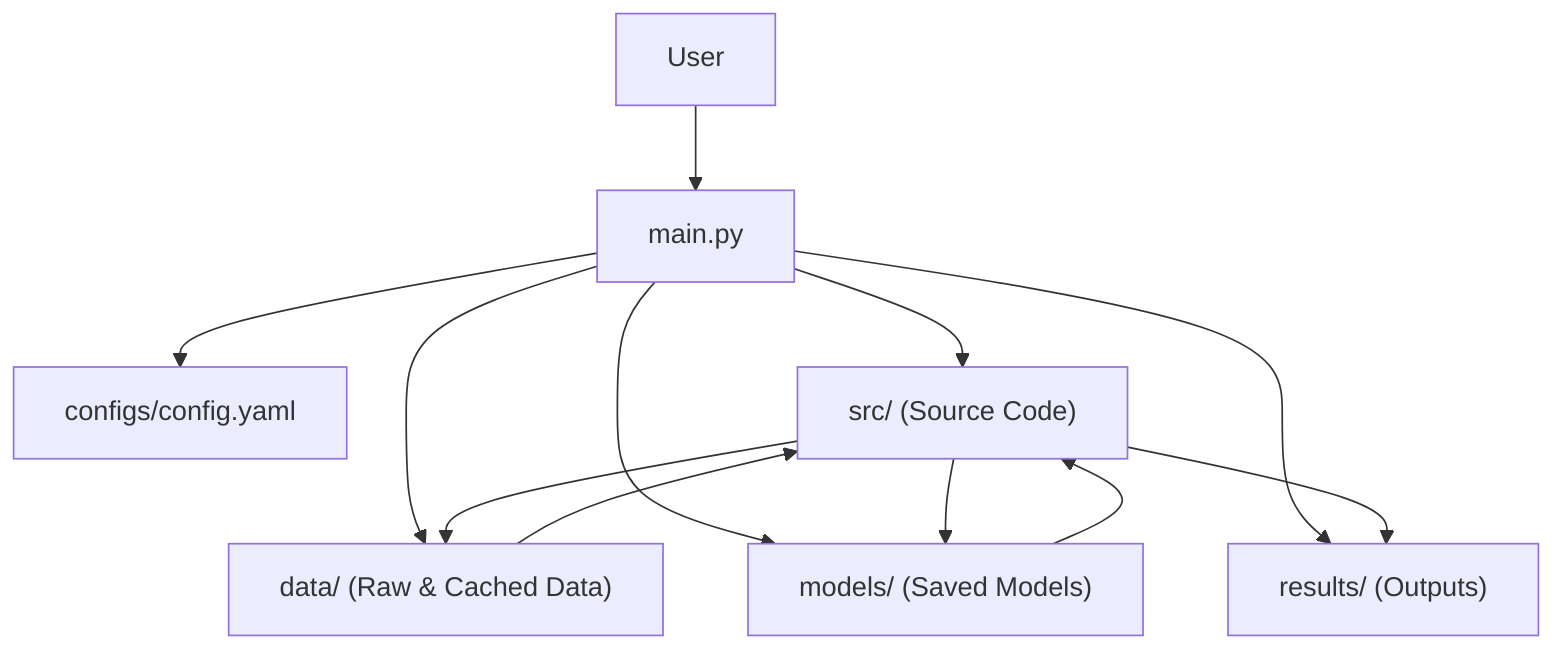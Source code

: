 graph TD
    A["User"] --> B["main.py"]
    B --> C["configs/config.yaml"]
    B --> D["src/ (Source Code)"]
    B --> E["data/ (Raw & Cached Data)"]
    B --> F["models/ (Saved Models)"]
    B --> G["results/ (Outputs)"]

    D --> E
    E --> D
    D --> F
    F --> D
    D --> G